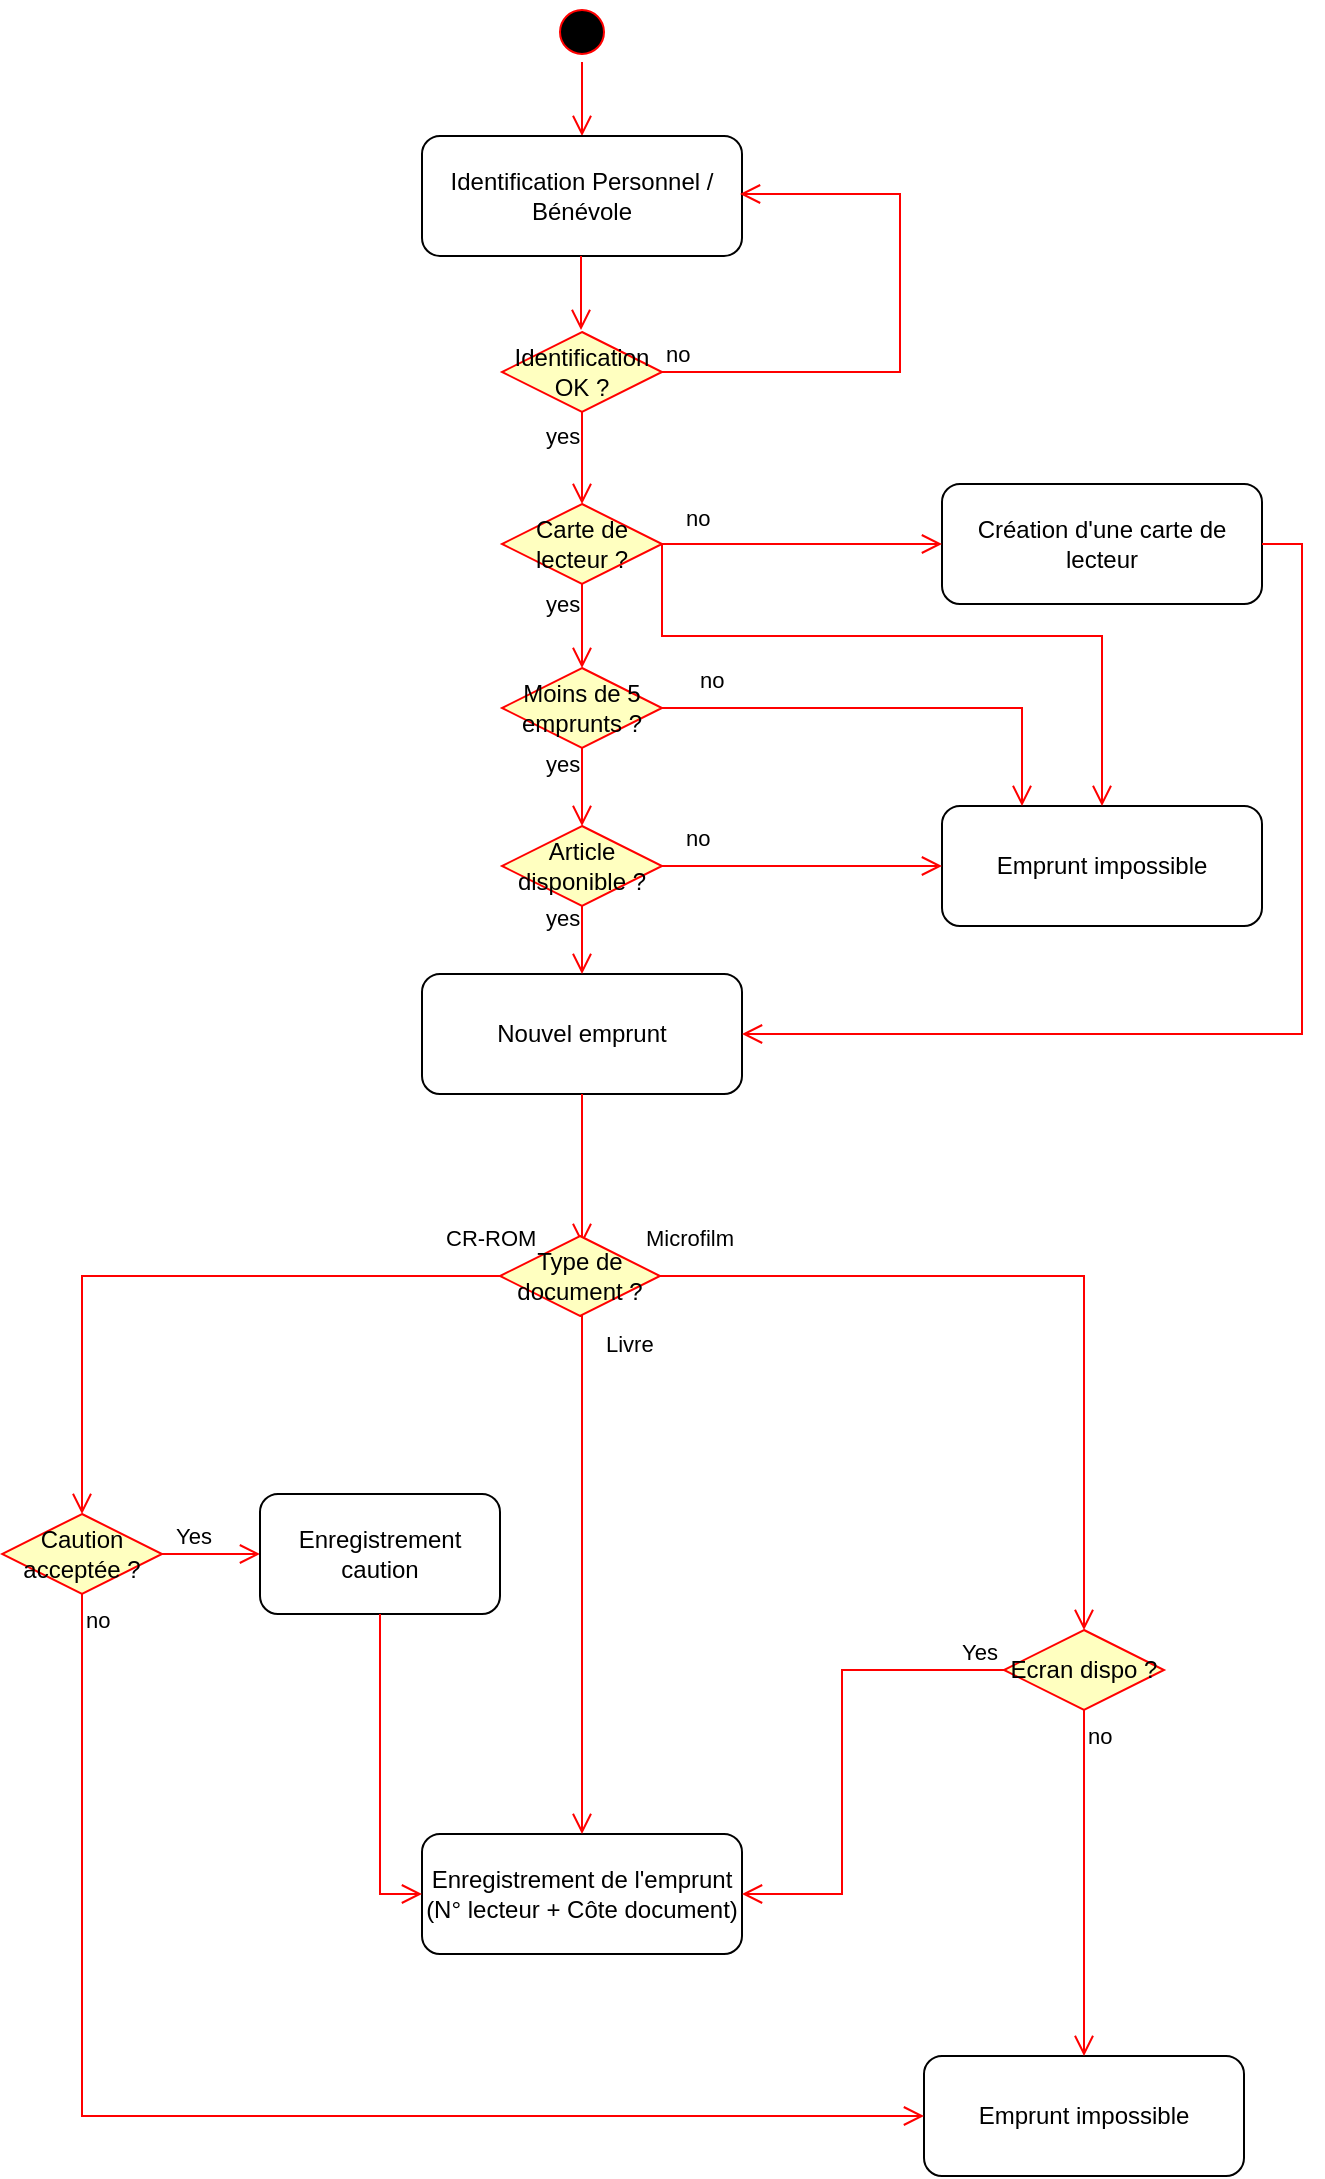 <mxfile version="21.1.1" type="device">
  <diagram id="yc4GCuQtWjAl4LaGtryO" name="Page-1">
    <mxGraphModel dx="1434" dy="802" grid="1" gridSize="10" guides="1" tooltips="1" connect="1" arrows="1" fold="1" page="1" pageScale="1" pageWidth="827" pageHeight="1169" math="0" shadow="0">
      <root>
        <mxCell id="0" />
        <mxCell id="1" parent="0" />
        <mxCell id="_MuIBgbVTPE8MTDFf6LB-1" value="" style="ellipse;html=1;shape=startState;fillColor=#000000;strokeColor=#ff0000;" vertex="1" parent="1">
          <mxGeometry x="425" y="23" width="30" height="30" as="geometry" />
        </mxCell>
        <mxCell id="_MuIBgbVTPE8MTDFf6LB-2" value="" style="edgeStyle=orthogonalEdgeStyle;html=1;verticalAlign=bottom;endArrow=open;endSize=8;strokeColor=#ff0000;rounded=0;" edge="1" source="_MuIBgbVTPE8MTDFf6LB-1" parent="1">
          <mxGeometry relative="1" as="geometry">
            <mxPoint x="440" y="90" as="targetPoint" />
          </mxGeometry>
        </mxCell>
        <mxCell id="_MuIBgbVTPE8MTDFf6LB-3" value="Identification Personnel / Bénévole" style="rounded=1;whiteSpace=wrap;html=1;" vertex="1" parent="1">
          <mxGeometry x="360" y="90" width="160" height="60" as="geometry" />
        </mxCell>
        <mxCell id="_MuIBgbVTPE8MTDFf6LB-5" value="Identification OK ?" style="rhombus;whiteSpace=wrap;html=1;fontColor=#000000;fillColor=#ffffc0;strokeColor=#ff0000;" vertex="1" parent="1">
          <mxGeometry x="400" y="188" width="80" height="40" as="geometry" />
        </mxCell>
        <mxCell id="_MuIBgbVTPE8MTDFf6LB-6" value="no" style="edgeStyle=orthogonalEdgeStyle;html=1;align=left;verticalAlign=bottom;endArrow=open;endSize=8;strokeColor=#ff0000;rounded=0;entryX=1;entryY=0.5;entryDx=0;entryDy=0;" edge="1" source="_MuIBgbVTPE8MTDFf6LB-5" parent="1">
          <mxGeometry x="-1" relative="1" as="geometry">
            <mxPoint x="519" y="119" as="targetPoint" />
            <Array as="points">
              <mxPoint x="599" y="208" />
              <mxPoint x="599" y="119" />
            </Array>
          </mxGeometry>
        </mxCell>
        <mxCell id="_MuIBgbVTPE8MTDFf6LB-14" value="" style="edgeStyle=orthogonalEdgeStyle;html=1;verticalAlign=bottom;endArrow=open;endSize=8;strokeColor=#ff0000;rounded=0;" edge="1" parent="1">
          <mxGeometry relative="1" as="geometry">
            <mxPoint x="439.5" y="187" as="targetPoint" />
            <mxPoint x="439.5" y="150" as="sourcePoint" />
          </mxGeometry>
        </mxCell>
        <mxCell id="_MuIBgbVTPE8MTDFf6LB-16" value="Nouvel emprunt" style="rounded=1;whiteSpace=wrap;html=1;" vertex="1" parent="1">
          <mxGeometry x="360" y="509" width="160" height="60" as="geometry" />
        </mxCell>
        <mxCell id="_MuIBgbVTPE8MTDFf6LB-21" value="Carte de lecteur ?" style="rhombus;whiteSpace=wrap;html=1;fontColor=#000000;fillColor=#ffffc0;strokeColor=#ff0000;" vertex="1" parent="1">
          <mxGeometry x="400" y="274" width="80" height="40" as="geometry" />
        </mxCell>
        <mxCell id="_MuIBgbVTPE8MTDFf6LB-26" value="Emprunt impossible" style="rounded=1;whiteSpace=wrap;html=1;" vertex="1" parent="1">
          <mxGeometry x="620" y="425" width="160" height="60" as="geometry" />
        </mxCell>
        <mxCell id="_MuIBgbVTPE8MTDFf6LB-27" value="Création d&#39;une carte de lecteur" style="rounded=1;whiteSpace=wrap;html=1;" vertex="1" parent="1">
          <mxGeometry x="620" y="264" width="160" height="60" as="geometry" />
        </mxCell>
        <mxCell id="_MuIBgbVTPE8MTDFf6LB-29" value="" style="edgeStyle=orthogonalEdgeStyle;html=1;align=left;verticalAlign=top;endArrow=open;endSize=8;strokeColor=#ff0000;rounded=0;exitX=1;exitY=0.5;exitDx=0;exitDy=0;entryX=1;entryY=0.5;entryDx=0;entryDy=0;" edge="1" parent="1" source="_MuIBgbVTPE8MTDFf6LB-27" target="_MuIBgbVTPE8MTDFf6LB-16">
          <mxGeometry x="-1" relative="1" as="geometry">
            <mxPoint x="680" y="629" as="targetPoint" />
            <mxPoint x="640" y="499" as="sourcePoint" />
            <Array as="points">
              <mxPoint x="800" y="294" />
              <mxPoint x="800" y="539" />
            </Array>
          </mxGeometry>
        </mxCell>
        <mxCell id="_MuIBgbVTPE8MTDFf6LB-33" value="Enregistrement de l&#39;emprunt (N° lecteur + Côte document)" style="rounded=1;whiteSpace=wrap;html=1;" vertex="1" parent="1">
          <mxGeometry x="360" y="939" width="160" height="60" as="geometry" />
        </mxCell>
        <mxCell id="_MuIBgbVTPE8MTDFf6LB-36" value="" style="edgeStyle=orthogonalEdgeStyle;html=1;align=left;verticalAlign=top;endArrow=open;endSize=8;strokeColor=#ff0000;rounded=0;entryX=0.5;entryY=0;entryDx=0;entryDy=0;" edge="1" parent="1" target="_MuIBgbVTPE8MTDFf6LB-33">
          <mxGeometry x="-1" relative="1" as="geometry">
            <mxPoint x="440" y="1039" as="targetPoint" />
            <mxPoint x="440" y="920" as="sourcePoint" />
          </mxGeometry>
        </mxCell>
        <mxCell id="_MuIBgbVTPE8MTDFf6LB-37" value="Emprunt impossible" style="rounded=1;whiteSpace=wrap;html=1;" vertex="1" parent="1">
          <mxGeometry x="611" y="1050" width="160" height="60" as="geometry" />
        </mxCell>
        <mxCell id="_MuIBgbVTPE8MTDFf6LB-38" value="" style="edgeStyle=orthogonalEdgeStyle;html=1;align=left;verticalAlign=top;endArrow=none;endSize=8;strokeColor=#ff0000;rounded=0;endFill=0;exitX=0.5;exitY=1;exitDx=0;exitDy=0;" edge="1" parent="1" source="_MuIBgbVTPE8MTDFf6LB-85">
          <mxGeometry x="-1" relative="1" as="geometry">
            <mxPoint x="440" y="920" as="targetPoint" />
            <mxPoint x="440" y="704" as="sourcePoint" />
            <Array as="points">
              <mxPoint x="440" y="680" />
            </Array>
          </mxGeometry>
        </mxCell>
        <mxCell id="_MuIBgbVTPE8MTDFf6LB-44" value="" style="edgeStyle=orthogonalEdgeStyle;html=1;verticalAlign=bottom;endArrow=open;endSize=8;strokeColor=#ff0000;rounded=0;entryX=0.5;entryY=0;entryDx=0;entryDy=0;" edge="1" parent="1">
          <mxGeometry relative="1" as="geometry">
            <mxPoint x="440" y="644" as="targetPoint" />
            <mxPoint x="440" y="569" as="sourcePoint" />
            <Array as="points">
              <mxPoint x="440" y="619" />
              <mxPoint x="440" y="619" />
            </Array>
          </mxGeometry>
        </mxCell>
        <mxCell id="_MuIBgbVTPE8MTDFf6LB-51" value="Ecran dispo ?" style="rhombus;whiteSpace=wrap;html=1;fontColor=#000000;fillColor=#ffffc0;strokeColor=#ff0000;" vertex="1" parent="1">
          <mxGeometry x="651" y="837" width="80" height="40" as="geometry" />
        </mxCell>
        <mxCell id="_MuIBgbVTPE8MTDFf6LB-53" value="no" style="edgeStyle=orthogonalEdgeStyle;html=1;align=left;verticalAlign=top;endArrow=open;endSize=8;strokeColor=#FF0000;rounded=0;endFill=0;entryX=0.5;entryY=0;entryDx=0;entryDy=0;" edge="1" parent="1" source="_MuIBgbVTPE8MTDFf6LB-51" target="_MuIBgbVTPE8MTDFf6LB-37">
          <mxGeometry x="-1" relative="1" as="geometry">
            <mxPoint x="694" y="899" as="targetPoint" />
          </mxGeometry>
        </mxCell>
        <mxCell id="_MuIBgbVTPE8MTDFf6LB-56" value="Yes" style="edgeStyle=orthogonalEdgeStyle;html=1;align=left;verticalAlign=bottom;endArrow=open;endSize=8;strokeColor=#ff0000;rounded=0;exitX=0;exitY=0.5;exitDx=0;exitDy=0;endFill=0;entryX=1;entryY=0.5;entryDx=0;entryDy=0;" edge="1" parent="1" source="_MuIBgbVTPE8MTDFf6LB-51" target="_MuIBgbVTPE8MTDFf6LB-33">
          <mxGeometry x="-0.806" relative="1" as="geometry">
            <mxPoint x="600" y="1110" as="targetPoint" />
            <mxPoint x="440" y="857" as="sourcePoint" />
            <Array as="points">
              <mxPoint x="570" y="857" />
              <mxPoint x="570" y="969" />
            </Array>
            <mxPoint as="offset" />
          </mxGeometry>
        </mxCell>
        <mxCell id="_MuIBgbVTPE8MTDFf6LB-60" value="Caution acceptée ?" style="rhombus;whiteSpace=wrap;html=1;fontColor=#000000;fillColor=#ffffc0;strokeColor=#ff0000;" vertex="1" parent="1">
          <mxGeometry x="150" y="779" width="80" height="40" as="geometry" />
        </mxCell>
        <mxCell id="_MuIBgbVTPE8MTDFf6LB-61" value="no" style="edgeStyle=orthogonalEdgeStyle;html=1;align=left;verticalAlign=top;endArrow=open;endSize=8;strokeColor=#FF0000;rounded=0;endFill=0;entryX=0;entryY=0.5;entryDx=0;entryDy=0;" edge="1" parent="1" source="_MuIBgbVTPE8MTDFf6LB-60" target="_MuIBgbVTPE8MTDFf6LB-37">
          <mxGeometry x="-1" relative="1" as="geometry">
            <mxPoint x="190" y="1100" as="targetPoint" />
            <Array as="points">
              <mxPoint x="190" y="1080" />
            </Array>
          </mxGeometry>
        </mxCell>
        <mxCell id="_MuIBgbVTPE8MTDFf6LB-63" value="Yes" style="edgeStyle=orthogonalEdgeStyle;html=1;align=left;verticalAlign=bottom;endArrow=open;endSize=8;strokeColor=#ff0000;rounded=0;exitX=1;exitY=0.5;exitDx=0;exitDy=0;endFill=0;entryX=0;entryY=0.5;entryDx=0;entryDy=0;" edge="1" parent="1" source="_MuIBgbVTPE8MTDFf6LB-60" target="_MuIBgbVTPE8MTDFf6LB-64">
          <mxGeometry x="-0.806" relative="1" as="geometry">
            <mxPoint x="440" y="799" as="targetPoint" />
            <mxPoint x="664" y="809" as="sourcePoint" />
            <Array as="points" />
            <mxPoint as="offset" />
          </mxGeometry>
        </mxCell>
        <mxCell id="_MuIBgbVTPE8MTDFf6LB-64" value="Enregistrement caution" style="rounded=1;whiteSpace=wrap;html=1;" vertex="1" parent="1">
          <mxGeometry x="279" y="769" width="120" height="60" as="geometry" />
        </mxCell>
        <mxCell id="_MuIBgbVTPE8MTDFf6LB-65" value="" style="edgeStyle=orthogonalEdgeStyle;html=1;align=left;verticalAlign=bottom;endArrow=open;endSize=8;strokeColor=#ff0000;rounded=0;endFill=0;exitX=0.5;exitY=1;exitDx=0;exitDy=0;entryX=0;entryY=0.5;entryDx=0;entryDy=0;" edge="1" parent="1" source="_MuIBgbVTPE8MTDFf6LB-64" target="_MuIBgbVTPE8MTDFf6LB-33">
          <mxGeometry x="-0.806" relative="1" as="geometry">
            <mxPoint x="440" y="799" as="targetPoint" />
            <mxPoint x="400" y="799" as="sourcePoint" />
            <Array as="points" />
            <mxPoint as="offset" />
          </mxGeometry>
        </mxCell>
        <mxCell id="_MuIBgbVTPE8MTDFf6LB-67" value="Article disponible ?" style="rhombus;whiteSpace=wrap;html=1;fontColor=#000000;fillColor=#ffffc0;strokeColor=#ff0000;" vertex="1" parent="1">
          <mxGeometry x="400" y="435" width="80" height="40" as="geometry" />
        </mxCell>
        <mxCell id="_MuIBgbVTPE8MTDFf6LB-74" value="Moins de 5 emprunts ?" style="rhombus;whiteSpace=wrap;html=1;fontColor=#000000;fillColor=#ffffc0;strokeColor=#ff0000;" vertex="1" parent="1">
          <mxGeometry x="400" y="356" width="80" height="40" as="geometry" />
        </mxCell>
        <mxCell id="_MuIBgbVTPE8MTDFf6LB-75" value="no" style="edgeStyle=orthogonalEdgeStyle;html=1;align=left;verticalAlign=bottom;endArrow=open;endSize=8;strokeColor=#ff0000;rounded=0;exitX=1;exitY=0.5;exitDx=0;exitDy=0;endFill=0;entryX=0;entryY=0.5;entryDx=0;entryDy=0;" edge="1" parent="1" source="_MuIBgbVTPE8MTDFf6LB-67" target="_MuIBgbVTPE8MTDFf6LB-26">
          <mxGeometry x="-0.857" y="5" relative="1" as="geometry">
            <mxPoint x="549" y="454.5" as="targetPoint" />
            <mxPoint x="500" y="454.5" as="sourcePoint" />
            <Array as="points" />
            <mxPoint as="offset" />
          </mxGeometry>
        </mxCell>
        <mxCell id="_MuIBgbVTPE8MTDFf6LB-76" value="yes" style="edgeStyle=orthogonalEdgeStyle;html=1;align=left;verticalAlign=bottom;endArrow=open;endSize=8;strokeColor=#ff0000;rounded=0;exitX=0.5;exitY=1;exitDx=0;exitDy=0;endFill=0;entryX=0.5;entryY=0;entryDx=0;entryDy=0;" edge="1" parent="1" source="_MuIBgbVTPE8MTDFf6LB-67" target="_MuIBgbVTPE8MTDFf6LB-16">
          <mxGeometry x="-0.118" y="-20" relative="1" as="geometry">
            <mxPoint x="630" y="465" as="targetPoint" />
            <mxPoint x="490" y="465" as="sourcePoint" />
            <Array as="points" />
            <mxPoint as="offset" />
          </mxGeometry>
        </mxCell>
        <mxCell id="_MuIBgbVTPE8MTDFf6LB-77" value="no" style="edgeStyle=orthogonalEdgeStyle;html=1;align=left;verticalAlign=bottom;endArrow=open;endSize=8;strokeColor=#ff0000;rounded=0;exitX=1;exitY=0.5;exitDx=0;exitDy=0;endFill=0;entryX=0.25;entryY=0;entryDx=0;entryDy=0;" edge="1" parent="1" source="_MuIBgbVTPE8MTDFf6LB-74" target="_MuIBgbVTPE8MTDFf6LB-26">
          <mxGeometry x="-0.857" y="5" relative="1" as="geometry">
            <mxPoint x="640" y="420" as="targetPoint" />
            <mxPoint x="511" y="375.5" as="sourcePoint" />
            <Array as="points" />
            <mxPoint as="offset" />
          </mxGeometry>
        </mxCell>
        <mxCell id="_MuIBgbVTPE8MTDFf6LB-78" value="yes" style="edgeStyle=orthogonalEdgeStyle;html=1;align=left;verticalAlign=bottom;endArrow=open;endSize=8;strokeColor=#ff0000;rounded=0;exitX=0.5;exitY=1;exitDx=0;exitDy=0;endFill=0;entryX=0.5;entryY=0;entryDx=0;entryDy=0;" edge="1" parent="1" source="_MuIBgbVTPE8MTDFf6LB-74" target="_MuIBgbVTPE8MTDFf6LB-67">
          <mxGeometry x="-0.118" y="-20" relative="1" as="geometry">
            <mxPoint x="440" y="420" as="targetPoint" />
            <mxPoint x="450" y="485" as="sourcePoint" />
            <Array as="points" />
            <mxPoint as="offset" />
          </mxGeometry>
        </mxCell>
        <mxCell id="_MuIBgbVTPE8MTDFf6LB-80" value="yes" style="edgeStyle=orthogonalEdgeStyle;html=1;align=left;verticalAlign=bottom;endArrow=open;endSize=8;strokeColor=#ff0000;rounded=0;exitX=0.5;exitY=1;exitDx=0;exitDy=0;endFill=0;entryX=0.5;entryY=0;entryDx=0;entryDy=0;" edge="1" parent="1" source="_MuIBgbVTPE8MTDFf6LB-21" target="_MuIBgbVTPE8MTDFf6LB-74">
          <mxGeometry x="-0.118" y="-20" relative="1" as="geometry">
            <mxPoint x="439" y="340" as="targetPoint" />
            <mxPoint x="450" y="406" as="sourcePoint" />
            <Array as="points" />
            <mxPoint as="offset" />
          </mxGeometry>
        </mxCell>
        <mxCell id="_MuIBgbVTPE8MTDFf6LB-82" value="no" style="edgeStyle=orthogonalEdgeStyle;html=1;align=left;verticalAlign=bottom;endArrow=open;endSize=8;strokeColor=#ff0000;rounded=0;exitX=1;exitY=0.5;exitDx=0;exitDy=0;endFill=0;" edge="1" parent="1" source="_MuIBgbVTPE8MTDFf6LB-21" target="_MuIBgbVTPE8MTDFf6LB-26">
          <mxGeometry x="-1" y="11" relative="1" as="geometry">
            <mxPoint x="560" y="370" as="targetPoint" />
            <mxPoint x="510" y="300" as="sourcePoint" />
            <Array as="points">
              <mxPoint x="480" y="340" />
              <mxPoint x="700" y="340" />
            </Array>
            <mxPoint x="-1" y="-4" as="offset" />
          </mxGeometry>
        </mxCell>
        <mxCell id="_MuIBgbVTPE8MTDFf6LB-83" value="" style="edgeStyle=orthogonalEdgeStyle;html=1;align=left;verticalAlign=bottom;endArrow=open;endSize=8;strokeColor=#ff0000;rounded=0;endFill=0;entryX=0;entryY=0.5;entryDx=0;entryDy=0;" edge="1" parent="1" target="_MuIBgbVTPE8MTDFf6LB-27">
          <mxGeometry x="-0.118" y="-20" relative="1" as="geometry">
            <mxPoint x="450" y="366" as="targetPoint" />
            <mxPoint x="480" y="294" as="sourcePoint" />
            <Array as="points">
              <mxPoint x="560" y="294" />
            </Array>
            <mxPoint as="offset" />
          </mxGeometry>
        </mxCell>
        <mxCell id="_MuIBgbVTPE8MTDFf6LB-84" value="yes" style="edgeStyle=orthogonalEdgeStyle;html=1;align=left;verticalAlign=bottom;endArrow=open;endSize=8;strokeColor=#ff0000;rounded=0;exitX=0.5;exitY=1;exitDx=0;exitDy=0;endFill=0;entryX=0.5;entryY=0;entryDx=0;entryDy=0;" edge="1" parent="1" source="_MuIBgbVTPE8MTDFf6LB-5" target="_MuIBgbVTPE8MTDFf6LB-21">
          <mxGeometry x="-0.118" y="-20" relative="1" as="geometry">
            <mxPoint x="439" y="260" as="targetPoint" />
            <mxPoint x="450" y="324" as="sourcePoint" />
            <Array as="points" />
            <mxPoint as="offset" />
          </mxGeometry>
        </mxCell>
        <mxCell id="_MuIBgbVTPE8MTDFf6LB-85" value="Type de document ?" style="rhombus;whiteSpace=wrap;html=1;fontColor=#000000;fillColor=#ffffc0;strokeColor=#ff0000;" vertex="1" parent="1">
          <mxGeometry x="399" y="640" width="80" height="40" as="geometry" />
        </mxCell>
        <mxCell id="_MuIBgbVTPE8MTDFf6LB-86" value="Microfilm" style="edgeStyle=orthogonalEdgeStyle;html=1;align=left;verticalAlign=bottom;endArrow=open;endSize=8;strokeColor=#ff0000;rounded=0;entryX=0.5;entryY=0;entryDx=0;entryDy=0;" edge="1" source="_MuIBgbVTPE8MTDFf6LB-85" parent="1" target="_MuIBgbVTPE8MTDFf6LB-51">
          <mxGeometry x="-1" y="13" relative="1" as="geometry">
            <mxPoint x="579" y="660" as="targetPoint" />
            <Array as="points">
              <mxPoint x="691" y="660" />
            </Array>
            <mxPoint x="-9" y="3" as="offset" />
          </mxGeometry>
        </mxCell>
        <mxCell id="_MuIBgbVTPE8MTDFf6LB-88" value="CR-ROM" style="edgeStyle=orthogonalEdgeStyle;html=1;align=left;verticalAlign=bottom;endArrow=open;endSize=8;strokeColor=#ff0000;rounded=0;exitX=0;exitY=0.5;exitDx=0;exitDy=0;entryX=0.5;entryY=0;entryDx=0;entryDy=0;" edge="1" parent="1" source="_MuIBgbVTPE8MTDFf6LB-85" target="_MuIBgbVTPE8MTDFf6LB-60">
          <mxGeometry x="-0.823" y="-10" relative="1" as="geometry">
            <mxPoint x="140" y="700" as="targetPoint" />
            <mxPoint x="489" y="670" as="sourcePoint" />
            <mxPoint as="offset" />
          </mxGeometry>
        </mxCell>
        <mxCell id="_MuIBgbVTPE8MTDFf6LB-90" value="&lt;span style=&quot;font-size: 11px; background-color: rgb(255, 255, 255);&quot;&gt;Livre&lt;/span&gt;" style="text;whiteSpace=wrap;html=1;" vertex="1" parent="1">
          <mxGeometry x="450" y="680" width="50" height="40" as="geometry" />
        </mxCell>
      </root>
    </mxGraphModel>
  </diagram>
</mxfile>
